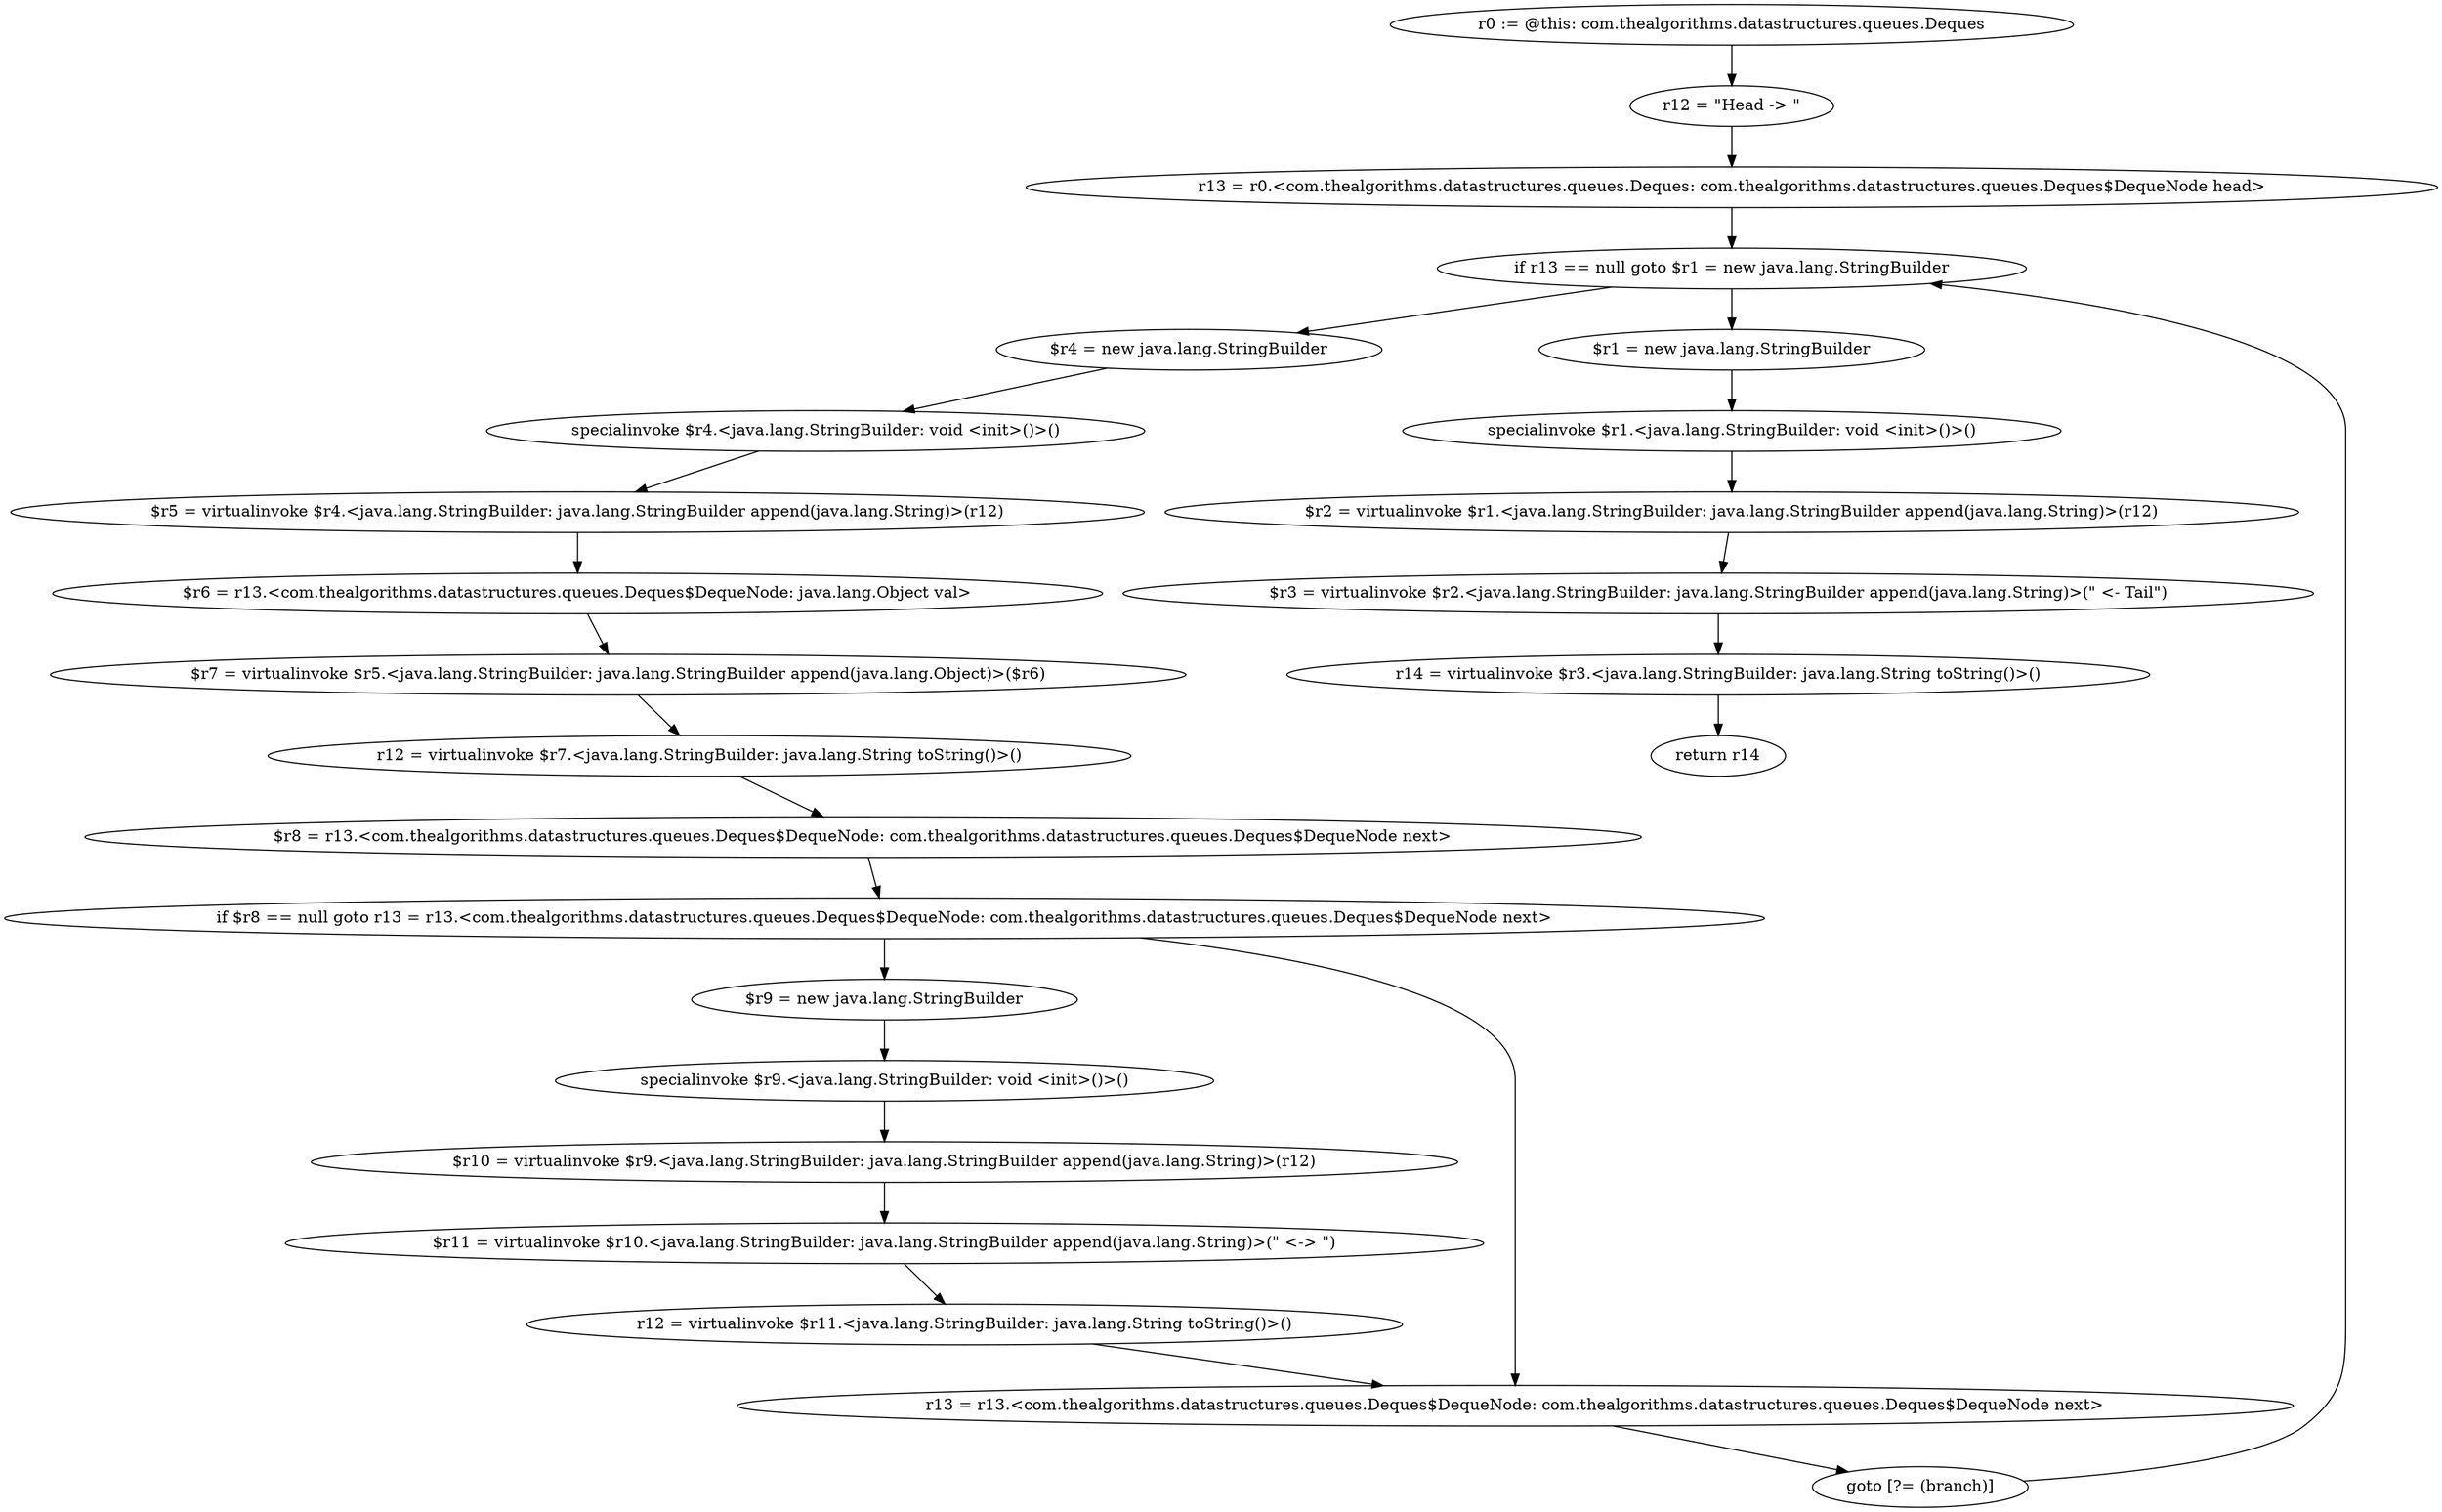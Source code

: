 digraph "unitGraph" {
    "r0 := @this: com.thealgorithms.datastructures.queues.Deques"
    "r12 = \"Head -> \""
    "r13 = r0.<com.thealgorithms.datastructures.queues.Deques: com.thealgorithms.datastructures.queues.Deques$DequeNode head>"
    "if r13 == null goto $r1 = new java.lang.StringBuilder"
    "$r4 = new java.lang.StringBuilder"
    "specialinvoke $r4.<java.lang.StringBuilder: void <init>()>()"
    "$r5 = virtualinvoke $r4.<java.lang.StringBuilder: java.lang.StringBuilder append(java.lang.String)>(r12)"
    "$r6 = r13.<com.thealgorithms.datastructures.queues.Deques$DequeNode: java.lang.Object val>"
    "$r7 = virtualinvoke $r5.<java.lang.StringBuilder: java.lang.StringBuilder append(java.lang.Object)>($r6)"
    "r12 = virtualinvoke $r7.<java.lang.StringBuilder: java.lang.String toString()>()"
    "$r8 = r13.<com.thealgorithms.datastructures.queues.Deques$DequeNode: com.thealgorithms.datastructures.queues.Deques$DequeNode next>"
    "if $r8 == null goto r13 = r13.<com.thealgorithms.datastructures.queues.Deques$DequeNode: com.thealgorithms.datastructures.queues.Deques$DequeNode next>"
    "$r9 = new java.lang.StringBuilder"
    "specialinvoke $r9.<java.lang.StringBuilder: void <init>()>()"
    "$r10 = virtualinvoke $r9.<java.lang.StringBuilder: java.lang.StringBuilder append(java.lang.String)>(r12)"
    "$r11 = virtualinvoke $r10.<java.lang.StringBuilder: java.lang.StringBuilder append(java.lang.String)>(\" <-> \")"
    "r12 = virtualinvoke $r11.<java.lang.StringBuilder: java.lang.String toString()>()"
    "r13 = r13.<com.thealgorithms.datastructures.queues.Deques$DequeNode: com.thealgorithms.datastructures.queues.Deques$DequeNode next>"
    "goto [?= (branch)]"
    "$r1 = new java.lang.StringBuilder"
    "specialinvoke $r1.<java.lang.StringBuilder: void <init>()>()"
    "$r2 = virtualinvoke $r1.<java.lang.StringBuilder: java.lang.StringBuilder append(java.lang.String)>(r12)"
    "$r3 = virtualinvoke $r2.<java.lang.StringBuilder: java.lang.StringBuilder append(java.lang.String)>(\" <- Tail\")"
    "r14 = virtualinvoke $r3.<java.lang.StringBuilder: java.lang.String toString()>()"
    "return r14"
    "r0 := @this: com.thealgorithms.datastructures.queues.Deques"->"r12 = \"Head -> \"";
    "r12 = \"Head -> \""->"r13 = r0.<com.thealgorithms.datastructures.queues.Deques: com.thealgorithms.datastructures.queues.Deques$DequeNode head>";
    "r13 = r0.<com.thealgorithms.datastructures.queues.Deques: com.thealgorithms.datastructures.queues.Deques$DequeNode head>"->"if r13 == null goto $r1 = new java.lang.StringBuilder";
    "if r13 == null goto $r1 = new java.lang.StringBuilder"->"$r4 = new java.lang.StringBuilder";
    "if r13 == null goto $r1 = new java.lang.StringBuilder"->"$r1 = new java.lang.StringBuilder";
    "$r4 = new java.lang.StringBuilder"->"specialinvoke $r4.<java.lang.StringBuilder: void <init>()>()";
    "specialinvoke $r4.<java.lang.StringBuilder: void <init>()>()"->"$r5 = virtualinvoke $r4.<java.lang.StringBuilder: java.lang.StringBuilder append(java.lang.String)>(r12)";
    "$r5 = virtualinvoke $r4.<java.lang.StringBuilder: java.lang.StringBuilder append(java.lang.String)>(r12)"->"$r6 = r13.<com.thealgorithms.datastructures.queues.Deques$DequeNode: java.lang.Object val>";
    "$r6 = r13.<com.thealgorithms.datastructures.queues.Deques$DequeNode: java.lang.Object val>"->"$r7 = virtualinvoke $r5.<java.lang.StringBuilder: java.lang.StringBuilder append(java.lang.Object)>($r6)";
    "$r7 = virtualinvoke $r5.<java.lang.StringBuilder: java.lang.StringBuilder append(java.lang.Object)>($r6)"->"r12 = virtualinvoke $r7.<java.lang.StringBuilder: java.lang.String toString()>()";
    "r12 = virtualinvoke $r7.<java.lang.StringBuilder: java.lang.String toString()>()"->"$r8 = r13.<com.thealgorithms.datastructures.queues.Deques$DequeNode: com.thealgorithms.datastructures.queues.Deques$DequeNode next>";
    "$r8 = r13.<com.thealgorithms.datastructures.queues.Deques$DequeNode: com.thealgorithms.datastructures.queues.Deques$DequeNode next>"->"if $r8 == null goto r13 = r13.<com.thealgorithms.datastructures.queues.Deques$DequeNode: com.thealgorithms.datastructures.queues.Deques$DequeNode next>";
    "if $r8 == null goto r13 = r13.<com.thealgorithms.datastructures.queues.Deques$DequeNode: com.thealgorithms.datastructures.queues.Deques$DequeNode next>"->"$r9 = new java.lang.StringBuilder";
    "if $r8 == null goto r13 = r13.<com.thealgorithms.datastructures.queues.Deques$DequeNode: com.thealgorithms.datastructures.queues.Deques$DequeNode next>"->"r13 = r13.<com.thealgorithms.datastructures.queues.Deques$DequeNode: com.thealgorithms.datastructures.queues.Deques$DequeNode next>";
    "$r9 = new java.lang.StringBuilder"->"specialinvoke $r9.<java.lang.StringBuilder: void <init>()>()";
    "specialinvoke $r9.<java.lang.StringBuilder: void <init>()>()"->"$r10 = virtualinvoke $r9.<java.lang.StringBuilder: java.lang.StringBuilder append(java.lang.String)>(r12)";
    "$r10 = virtualinvoke $r9.<java.lang.StringBuilder: java.lang.StringBuilder append(java.lang.String)>(r12)"->"$r11 = virtualinvoke $r10.<java.lang.StringBuilder: java.lang.StringBuilder append(java.lang.String)>(\" <-> \")";
    "$r11 = virtualinvoke $r10.<java.lang.StringBuilder: java.lang.StringBuilder append(java.lang.String)>(\" <-> \")"->"r12 = virtualinvoke $r11.<java.lang.StringBuilder: java.lang.String toString()>()";
    "r12 = virtualinvoke $r11.<java.lang.StringBuilder: java.lang.String toString()>()"->"r13 = r13.<com.thealgorithms.datastructures.queues.Deques$DequeNode: com.thealgorithms.datastructures.queues.Deques$DequeNode next>";
    "r13 = r13.<com.thealgorithms.datastructures.queues.Deques$DequeNode: com.thealgorithms.datastructures.queues.Deques$DequeNode next>"->"goto [?= (branch)]";
    "goto [?= (branch)]"->"if r13 == null goto $r1 = new java.lang.StringBuilder";
    "$r1 = new java.lang.StringBuilder"->"specialinvoke $r1.<java.lang.StringBuilder: void <init>()>()";
    "specialinvoke $r1.<java.lang.StringBuilder: void <init>()>()"->"$r2 = virtualinvoke $r1.<java.lang.StringBuilder: java.lang.StringBuilder append(java.lang.String)>(r12)";
    "$r2 = virtualinvoke $r1.<java.lang.StringBuilder: java.lang.StringBuilder append(java.lang.String)>(r12)"->"$r3 = virtualinvoke $r2.<java.lang.StringBuilder: java.lang.StringBuilder append(java.lang.String)>(\" <- Tail\")";
    "$r3 = virtualinvoke $r2.<java.lang.StringBuilder: java.lang.StringBuilder append(java.lang.String)>(\" <- Tail\")"->"r14 = virtualinvoke $r3.<java.lang.StringBuilder: java.lang.String toString()>()";
    "r14 = virtualinvoke $r3.<java.lang.StringBuilder: java.lang.String toString()>()"->"return r14";
}
